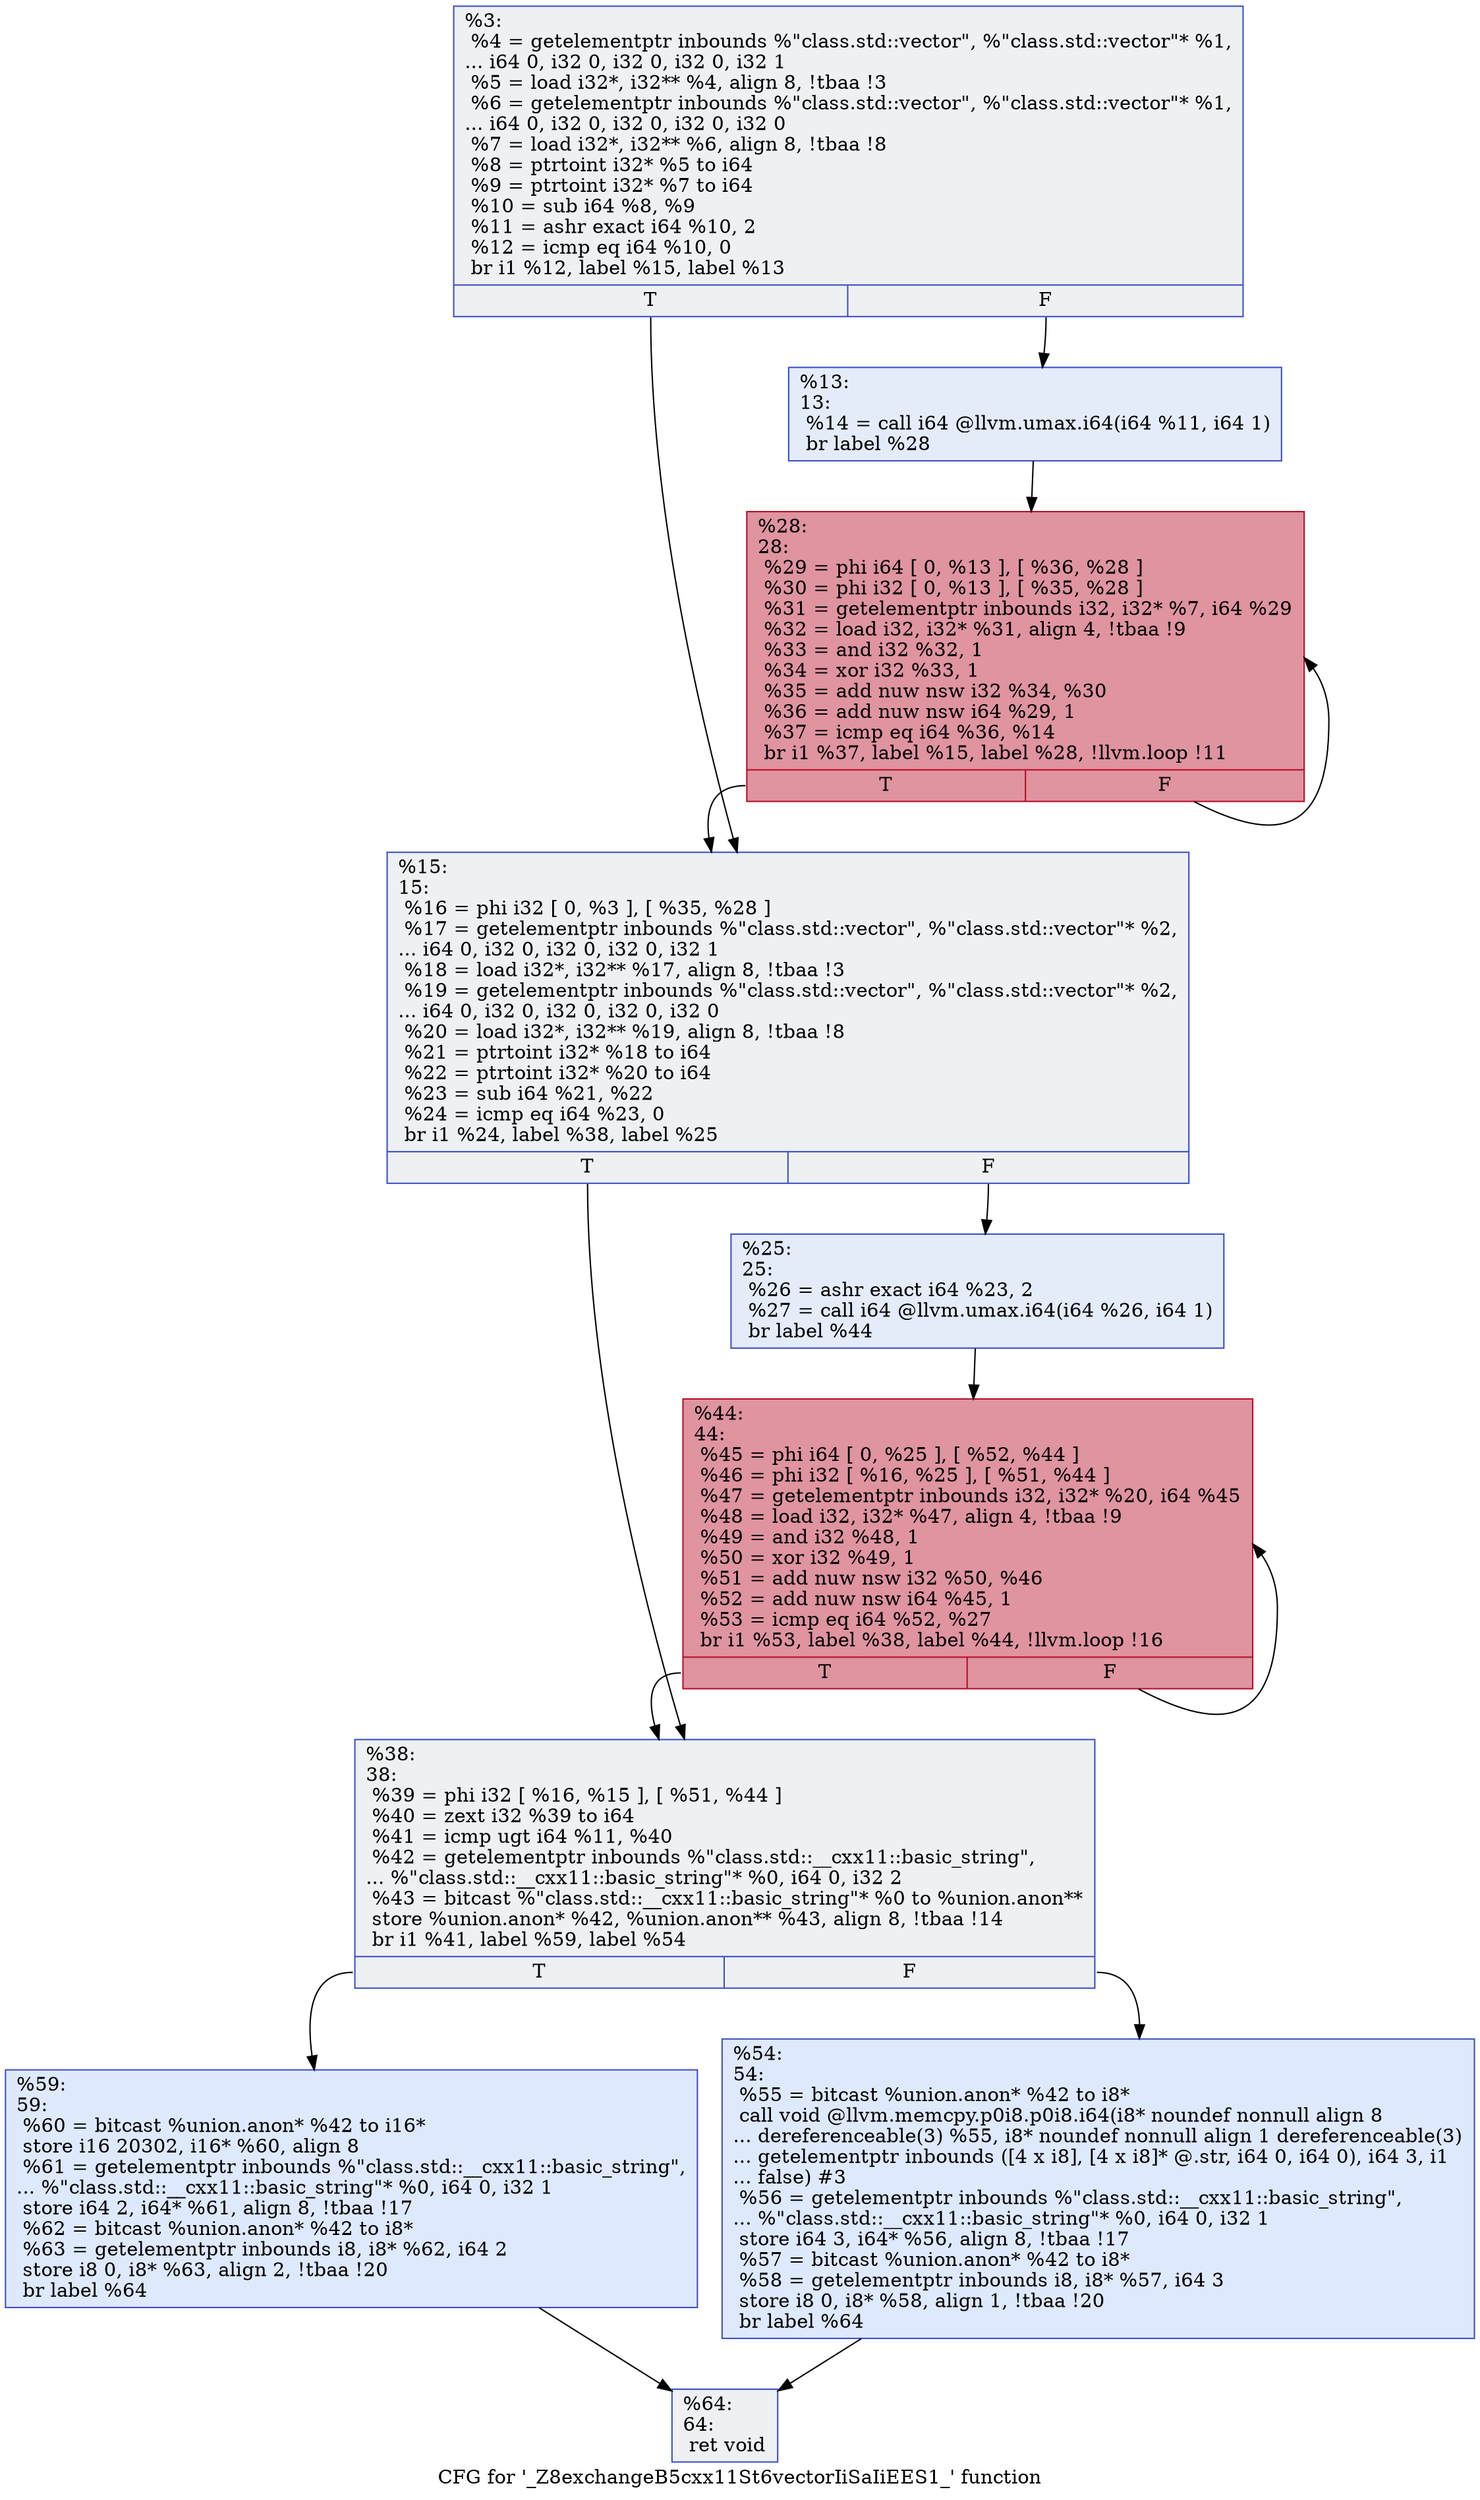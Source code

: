 digraph "CFG for '_Z8exchangeB5cxx11St6vectorIiSaIiEES1_' function" {
	label="CFG for '_Z8exchangeB5cxx11St6vectorIiSaIiEES1_' function";

	Node0x55c75733ff80 [shape=record,color="#3d50c3ff", style=filled, fillcolor="#d9dce170",label="{%3:\l  %4 = getelementptr inbounds %\"class.std::vector\", %\"class.std::vector\"* %1,\l... i64 0, i32 0, i32 0, i32 0, i32 1\l  %5 = load i32*, i32** %4, align 8, !tbaa !3\l  %6 = getelementptr inbounds %\"class.std::vector\", %\"class.std::vector\"* %1,\l... i64 0, i32 0, i32 0, i32 0, i32 0\l  %7 = load i32*, i32** %6, align 8, !tbaa !8\l  %8 = ptrtoint i32* %5 to i64\l  %9 = ptrtoint i32* %7 to i64\l  %10 = sub i64 %8, %9\l  %11 = ashr exact i64 %10, 2\l  %12 = icmp eq i64 %10, 0\l  br i1 %12, label %15, label %13\l|{<s0>T|<s1>F}}"];
	Node0x55c75733ff80:s0 -> Node0x55c7573407a0;
	Node0x55c75733ff80:s1 -> Node0x55c757341920;
	Node0x55c757341920 [shape=record,color="#3d50c3ff", style=filled, fillcolor="#c1d4f470",label="{%13:\l13:                                               \l  %14 = call i64 @llvm.umax.i64(i64 %11, i64 1)\l  br label %28\l}"];
	Node0x55c757341920 -> Node0x55c757341d00;
	Node0x55c7573407a0 [shape=record,color="#3d50c3ff", style=filled, fillcolor="#d9dce170",label="{%15:\l15:                                               \l  %16 = phi i32 [ 0, %3 ], [ %35, %28 ]\l  %17 = getelementptr inbounds %\"class.std::vector\", %\"class.std::vector\"* %2,\l... i64 0, i32 0, i32 0, i32 0, i32 1\l  %18 = load i32*, i32** %17, align 8, !tbaa !3\l  %19 = getelementptr inbounds %\"class.std::vector\", %\"class.std::vector\"* %2,\l... i64 0, i32 0, i32 0, i32 0, i32 0\l  %20 = load i32*, i32** %19, align 8, !tbaa !8\l  %21 = ptrtoint i32* %18 to i64\l  %22 = ptrtoint i32* %20 to i64\l  %23 = sub i64 %21, %22\l  %24 = icmp eq i64 %23, 0\l  br i1 %24, label %38, label %25\l|{<s0>T|<s1>F}}"];
	Node0x55c7573407a0:s0 -> Node0x55c757342f50;
	Node0x55c7573407a0:s1 -> Node0x55c757342fe0;
	Node0x55c757342fe0 [shape=record,color="#3d50c3ff", style=filled, fillcolor="#c1d4f470",label="{%25:\l25:                                               \l  %26 = ashr exact i64 %23, 2\l  %27 = call i64 @llvm.umax.i64(i64 %26, i64 1)\l  br label %44\l}"];
	Node0x55c757342fe0 -> Node0x55c7573432c0;
	Node0x55c757341d00 [shape=record,color="#b70d28ff", style=filled, fillcolor="#b70d2870",label="{%28:\l28:                                               \l  %29 = phi i64 [ 0, %13 ], [ %36, %28 ]\l  %30 = phi i32 [ 0, %13 ], [ %35, %28 ]\l  %31 = getelementptr inbounds i32, i32* %7, i64 %29\l  %32 = load i32, i32* %31, align 4, !tbaa !9\l  %33 = and i32 %32, 1\l  %34 = xor i32 %33, 1\l  %35 = add nuw nsw i32 %34, %30\l  %36 = add nuw nsw i64 %29, 1\l  %37 = icmp eq i64 %36, %14\l  br i1 %37, label %15, label %28, !llvm.loop !11\l|{<s0>T|<s1>F}}"];
	Node0x55c757341d00:s0 -> Node0x55c7573407a0;
	Node0x55c757341d00:s1 -> Node0x55c757341d00;
	Node0x55c757342f50 [shape=record,color="#3d50c3ff", style=filled, fillcolor="#d9dce170",label="{%38:\l38:                                               \l  %39 = phi i32 [ %16, %15 ], [ %51, %44 ]\l  %40 = zext i32 %39 to i64\l  %41 = icmp ugt i64 %11, %40\l  %42 = getelementptr inbounds %\"class.std::__cxx11::basic_string\",\l... %\"class.std::__cxx11::basic_string\"* %0, i64 0, i32 2\l  %43 = bitcast %\"class.std::__cxx11::basic_string\"* %0 to %union.anon**\l  store %union.anon* %42, %union.anon** %43, align 8, !tbaa !14\l  br i1 %41, label %59, label %54\l|{<s0>T|<s1>F}}"];
	Node0x55c757342f50:s0 -> Node0x55c7573441c0;
	Node0x55c757342f50:s1 -> Node0x55c757344250;
	Node0x55c7573432c0 [shape=record,color="#b70d28ff", style=filled, fillcolor="#b70d2870",label="{%44:\l44:                                               \l  %45 = phi i64 [ 0, %25 ], [ %52, %44 ]\l  %46 = phi i32 [ %16, %25 ], [ %51, %44 ]\l  %47 = getelementptr inbounds i32, i32* %20, i64 %45\l  %48 = load i32, i32* %47, align 4, !tbaa !9\l  %49 = and i32 %48, 1\l  %50 = xor i32 %49, 1\l  %51 = add nuw nsw i32 %50, %46\l  %52 = add nuw nsw i64 %45, 1\l  %53 = icmp eq i64 %52, %27\l  br i1 %53, label %38, label %44, !llvm.loop !16\l|{<s0>T|<s1>F}}"];
	Node0x55c7573432c0:s0 -> Node0x55c757342f50;
	Node0x55c7573432c0:s1 -> Node0x55c7573432c0;
	Node0x55c757344250 [shape=record,color="#3d50c3ff", style=filled, fillcolor="#b5cdfa70",label="{%54:\l54:                                               \l  %55 = bitcast %union.anon* %42 to i8*\l  call void @llvm.memcpy.p0i8.p0i8.i64(i8* noundef nonnull align 8\l... dereferenceable(3) %55, i8* noundef nonnull align 1 dereferenceable(3)\l... getelementptr inbounds ([4 x i8], [4 x i8]* @.str, i64 0, i64 0), i64 3, i1\l... false) #3\l  %56 = getelementptr inbounds %\"class.std::__cxx11::basic_string\",\l... %\"class.std::__cxx11::basic_string\"* %0, i64 0, i32 1\l  store i64 3, i64* %56, align 8, !tbaa !17\l  %57 = bitcast %union.anon* %42 to i8*\l  %58 = getelementptr inbounds i8, i8* %57, i64 3\l  store i8 0, i8* %58, align 1, !tbaa !20\l  br label %64\l}"];
	Node0x55c757344250 -> Node0x55c757345a00;
	Node0x55c7573441c0 [shape=record,color="#3d50c3ff", style=filled, fillcolor="#b5cdfa70",label="{%59:\l59:                                               \l  %60 = bitcast %union.anon* %42 to i16*\l  store i16 20302, i16* %60, align 8\l  %61 = getelementptr inbounds %\"class.std::__cxx11::basic_string\",\l... %\"class.std::__cxx11::basic_string\"* %0, i64 0, i32 1\l  store i64 2, i64* %61, align 8, !tbaa !17\l  %62 = bitcast %union.anon* %42 to i8*\l  %63 = getelementptr inbounds i8, i8* %62, i64 2\l  store i8 0, i8* %63, align 2, !tbaa !20\l  br label %64\l}"];
	Node0x55c7573441c0 -> Node0x55c757345a00;
	Node0x55c757345a00 [shape=record,color="#3d50c3ff", style=filled, fillcolor="#d9dce170",label="{%64:\l64:                                               \l  ret void\l}"];
}
